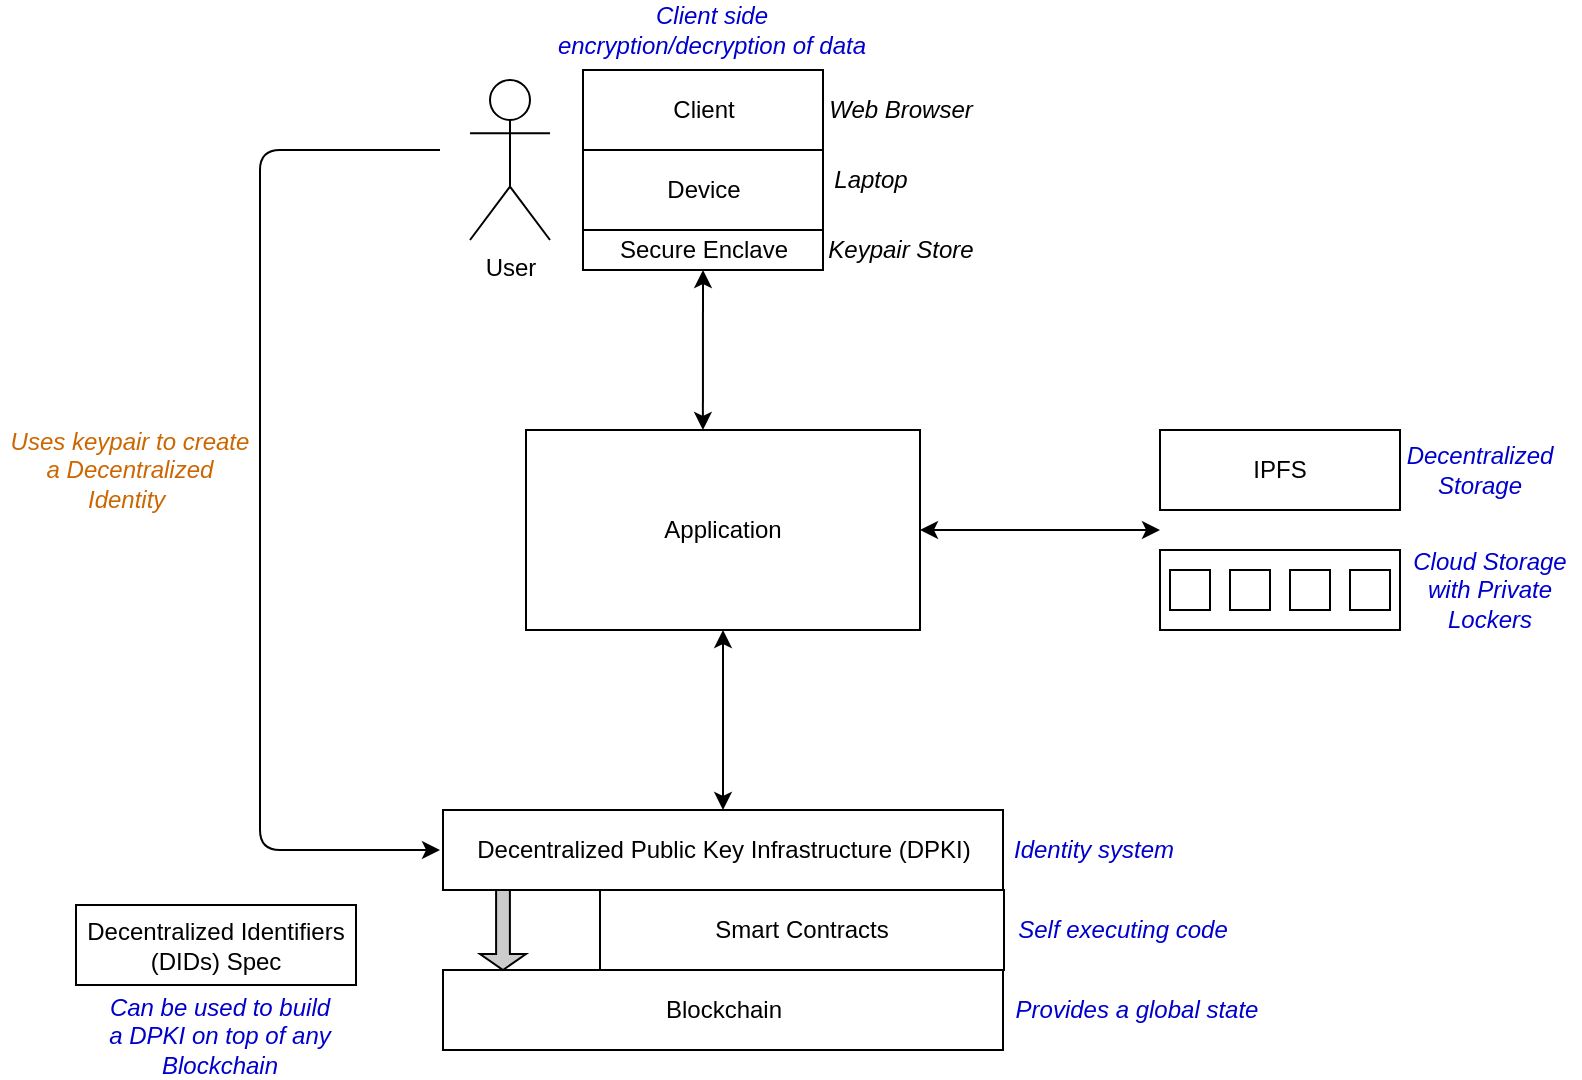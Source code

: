 <mxfile pages="1" version="11.2.8" type="google"><diagram id="Oh5qYnHubj8m0tLFl_Oy" name="Page-1"><mxGraphModel dx="2046" dy="1088" grid="1" gridSize="10" guides="1" tooltips="1" connect="1" arrows="1" fold="1" page="1" pageScale="1" pageWidth="827" pageHeight="1169" math="0" shadow="0"><root><mxCell id="0"/><mxCell id="1" parent="0"/><mxCell id="IaY9ry4z7CEyl29EiNIB-13" value="Decentralized Identifiers (DIDs) Spec" style="rounded=0;whiteSpace=wrap;html=1;" vertex="1" parent="1"><mxGeometry x="58" y="647.5" width="140" height="40" as="geometry"/></mxCell><mxCell id="IaY9ry4z7CEyl29EiNIB-14" value="Blockchain" style="rounded=0;whiteSpace=wrap;html=1;strokeWidth=1;" vertex="1" parent="1"><mxGeometry x="241.5" y="680" width="280" height="40" as="geometry"/></mxCell><mxCell id="IaY9ry4z7CEyl29EiNIB-15" value="Decentralized Public Key Infrastructure (DPKI)" style="rounded=0;whiteSpace=wrap;html=1;perimeterSpacing=0;" vertex="1" parent="1"><mxGeometry x="241.5" y="600" width="280" height="40" as="geometry"/></mxCell><mxCell id="IaY9ry4z7CEyl29EiNIB-21" value="" style="shape=singleArrow;direction=south;whiteSpace=wrap;html=1;fontColor=#000000;fillColor=#CCCCCC;" vertex="1" parent="1"><mxGeometry x="260" y="640" width="23" height="40" as="geometry"/></mxCell><mxCell id="IaY9ry4z7CEyl29EiNIB-1" value="User" style="shape=umlActor;verticalLabelPosition=bottom;labelBackgroundColor=#ffffff;verticalAlign=top;html=1;outlineConnect=0;" vertex="1" parent="1"><mxGeometry x="255" y="235" width="40" height="80" as="geometry"/></mxCell><mxCell id="IaY9ry4z7CEyl29EiNIB-5" value="Device" style="rounded=0;whiteSpace=wrap;html=1;" vertex="1" parent="1"><mxGeometry x="311.5" y="270" width="120" height="40" as="geometry"/></mxCell><mxCell id="IaY9ry4z7CEyl29EiNIB-6" value="Secure Enclave" style="rounded=0;whiteSpace=wrap;html=1;" vertex="1" parent="1"><mxGeometry x="311.5" y="310" width="120" height="20" as="geometry"/></mxCell><mxCell id="IaY9ry4z7CEyl29EiNIB-7" value="Client" style="rounded=0;whiteSpace=wrap;html=1;" vertex="1" parent="1"><mxGeometry x="311.5" y="230" width="120" height="40" as="geometry"/></mxCell><mxCell id="IaY9ry4z7CEyl29EiNIB-8" value="Keypair Store" style="text;html=1;strokeColor=none;fillColor=none;align=center;verticalAlign=middle;whiteSpace=wrap;rounded=0;fontStyle=2" vertex="1" parent="1"><mxGeometry x="431.5" y="310" width="77" height="20" as="geometry"/></mxCell><mxCell id="IaY9ry4z7CEyl29EiNIB-9" value="Laptop" style="text;html=1;strokeColor=none;fillColor=none;align=center;verticalAlign=middle;whiteSpace=wrap;rounded=0;fontStyle=2" vertex="1" parent="1"><mxGeometry x="436.5" y="275" width="37" height="20" as="geometry"/></mxCell><mxCell id="IaY9ry4z7CEyl29EiNIB-10" value="Web Browser" style="text;html=1;strokeColor=none;fillColor=none;align=center;verticalAlign=middle;whiteSpace=wrap;rounded=0;fontStyle=2" vertex="1" parent="1"><mxGeometry x="431.5" y="240" width="77" height="20" as="geometry"/></mxCell><mxCell id="IaY9ry4z7CEyl29EiNIB-34" style="edgeStyle=orthogonalEdgeStyle;rounded=0;orthogonalLoop=1;jettySize=auto;html=1;entryX=0.5;entryY=0;entryDx=0;entryDy=0;verticalAlign=middle;horizontal=1;startArrow=classic;startFill=1;" edge="1" parent="1" source="IaY9ry4z7CEyl29EiNIB-23" target="IaY9ry4z7CEyl29EiNIB-15"><mxGeometry relative="1" as="geometry"/></mxCell><mxCell id="IaY9ry4z7CEyl29EiNIB-38" style="edgeStyle=orthogonalEdgeStyle;rounded=0;orthogonalLoop=1;jettySize=auto;html=1;startArrow=classic;startFill=1;" edge="1" parent="1" source="IaY9ry4z7CEyl29EiNIB-23"><mxGeometry relative="1" as="geometry"><mxPoint x="600" y="460" as="targetPoint"/></mxGeometry></mxCell><mxCell id="IaY9ry4z7CEyl29EiNIB-23" value="Application" style="rounded=0;whiteSpace=wrap;html=1;" vertex="1" parent="1"><mxGeometry x="283" y="410" width="197" height="100" as="geometry"/></mxCell><mxCell id="IaY9ry4z7CEyl29EiNIB-24" value="IPFS" style="rounded=0;whiteSpace=wrap;html=1;" vertex="1" parent="1"><mxGeometry x="600" y="410" width="120" height="40" as="geometry"/></mxCell><mxCell id="IaY9ry4z7CEyl29EiNIB-25" value="" style="rounded=0;whiteSpace=wrap;html=1;" vertex="1" parent="1"><mxGeometry x="600" y="470" width="120" height="40" as="geometry"/></mxCell><mxCell id="IaY9ry4z7CEyl29EiNIB-26" value="" style="whiteSpace=wrap;html=1;aspect=fixed;" vertex="1" parent="1"><mxGeometry x="605" y="480" width="20" height="20" as="geometry"/></mxCell><mxCell id="IaY9ry4z7CEyl29EiNIB-27" value="" style="whiteSpace=wrap;html=1;aspect=fixed;" vertex="1" parent="1"><mxGeometry x="635" y="480" width="20" height="20" as="geometry"/></mxCell><mxCell id="IaY9ry4z7CEyl29EiNIB-28" value="" style="whiteSpace=wrap;html=1;aspect=fixed;" vertex="1" parent="1"><mxGeometry x="665" y="480" width="20" height="20" as="geometry"/></mxCell><mxCell id="IaY9ry4z7CEyl29EiNIB-29" value="" style="whiteSpace=wrap;html=1;aspect=fixed;" vertex="1" parent="1"><mxGeometry x="695" y="480" width="20" height="20" as="geometry"/></mxCell><mxCell id="IaY9ry4z7CEyl29EiNIB-30" value="Decentralized Storage" style="text;html=1;strokeColor=none;fillColor=none;align=center;verticalAlign=middle;whiteSpace=wrap;rounded=0;fontStyle=2;fontColor=#0000CC;" vertex="1" parent="1"><mxGeometry x="720" y="420" width="80" height="20" as="geometry"/></mxCell><mxCell id="IaY9ry4z7CEyl29EiNIB-31" value="Cloud Storage with Private Lockers" style="text;html=1;strokeColor=none;fillColor=none;align=center;verticalAlign=middle;whiteSpace=wrap;rounded=0;fontStyle=2;fontColor=#0000CC;" vertex="1" parent="1"><mxGeometry x="720" y="480" width="90" height="20" as="geometry"/></mxCell><mxCell id="IaY9ry4z7CEyl29EiNIB-32" value="" style="endArrow=classic;startArrow=classic;html=1;entryX=0.5;entryY=1;entryDx=0;entryDy=0;exitX=0.449;exitY=0;exitDx=0;exitDy=0;exitPerimeter=0;" edge="1" parent="1" source="IaY9ry4z7CEyl29EiNIB-23" target="IaY9ry4z7CEyl29EiNIB-6"><mxGeometry width="50" height="50" relative="1" as="geometry"><mxPoint x="369" y="390" as="sourcePoint"/><mxPoint x="369" y="350" as="targetPoint"/></mxGeometry></mxCell><mxCell id="IaY9ry4z7CEyl29EiNIB-36" value="" style="edgeStyle=segmentEdgeStyle;endArrow=classic;html=1;" edge="1" parent="1"><mxGeometry width="50" height="50" relative="1" as="geometry"><mxPoint x="240" y="270" as="sourcePoint"/><mxPoint x="240" y="620" as="targetPoint"/><Array as="points"><mxPoint x="150" y="270"/><mxPoint x="150" y="620"/></Array></mxGeometry></mxCell><mxCell id="IaY9ry4z7CEyl29EiNIB-39" value="Can be used to build a DPKI on top of any Blockchain" style="text;html=1;align=center;verticalAlign=middle;whiteSpace=wrap;rounded=0;fontStyle=2;fontColor=#0000CC;" vertex="1" parent="1"><mxGeometry x="70" y="695" width="120" height="35" as="geometry"/></mxCell><mxCell id="IaY9ry4z7CEyl29EiNIB-40" value="Identity system" style="text;html=1;strokeColor=none;fillColor=none;align=center;verticalAlign=middle;whiteSpace=wrap;rounded=0;fontColor=#0000CC;fontStyle=2" vertex="1" parent="1"><mxGeometry x="522" y="610" width="90" height="20" as="geometry"/></mxCell><mxCell id="IaY9ry4z7CEyl29EiNIB-41" value="Provides a global state" style="text;html=1;strokeColor=none;fillColor=none;align=center;verticalAlign=middle;whiteSpace=wrap;rounded=0;fontColor=#0000CC;fontStyle=2" vertex="1" parent="1"><mxGeometry x="523" y="690" width="131" height="20" as="geometry"/></mxCell><mxCell id="IaY9ry4z7CEyl29EiNIB-42" value="Uses keypair to create a Decentralized Identity&amp;nbsp;" style="text;html=1;strokeColor=none;fillColor=none;align=center;verticalAlign=middle;whiteSpace=wrap;rounded=0;fontColor=#CC6600;fontStyle=2" vertex="1" parent="1"><mxGeometry x="20" y="415" width="130" height="30" as="geometry"/></mxCell><mxCell id="IaY9ry4z7CEyl29EiNIB-45" value="Client side encryption/decryption of data" style="text;html=1;strokeColor=none;fillColor=none;align=center;verticalAlign=middle;whiteSpace=wrap;rounded=0;fontColor=#0000CC;fontStyle=2" vertex="1" parent="1"><mxGeometry x="297" y="200" width="158" height="20" as="geometry"/></mxCell><mxCell id="IaY9ry4z7CEyl29EiNIB-47" value="Smart Contracts" style="rounded=0;whiteSpace=wrap;html=1;perimeterSpacing=0;strokeWidth=1;" vertex="1" parent="1"><mxGeometry x="320" y="640" width="202" height="40" as="geometry"/></mxCell><mxCell id="IaY9ry4z7CEyl29EiNIB-48" value="Self executing code" style="text;html=1;strokeColor=none;fillColor=none;align=center;verticalAlign=middle;whiteSpace=wrap;rounded=0;fontColor=#0000CC;fontStyle=2" vertex="1" parent="1"><mxGeometry x="528" y="650" width="107" height="20" as="geometry"/></mxCell></root></mxGraphModel></diagram></mxfile>